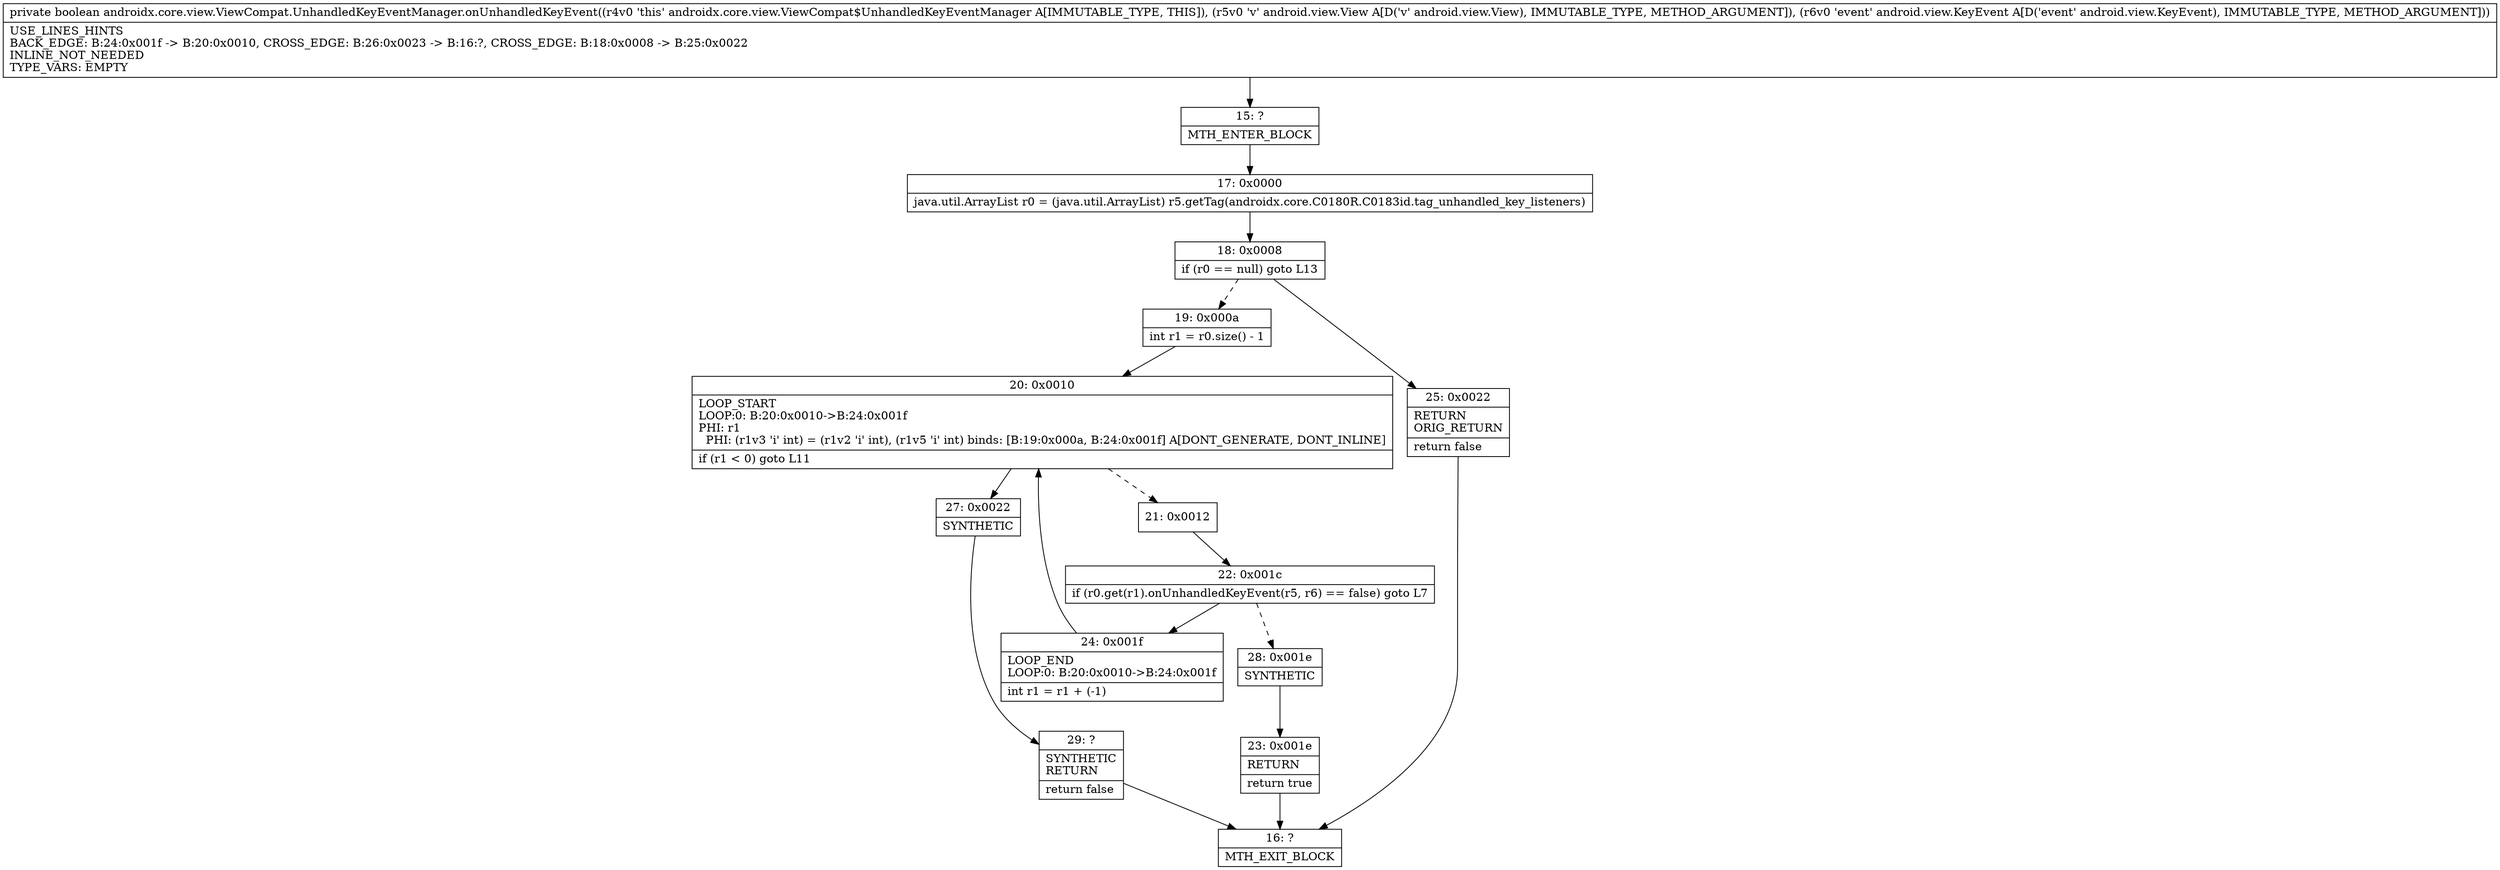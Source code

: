 digraph "CFG forandroidx.core.view.ViewCompat.UnhandledKeyEventManager.onUnhandledKeyEvent(Landroid\/view\/View;Landroid\/view\/KeyEvent;)Z" {
Node_15 [shape=record,label="{15\:\ ?|MTH_ENTER_BLOCK\l}"];
Node_17 [shape=record,label="{17\:\ 0x0000|java.util.ArrayList r0 = (java.util.ArrayList) r5.getTag(androidx.core.C0180R.C0183id.tag_unhandled_key_listeners)\l}"];
Node_18 [shape=record,label="{18\:\ 0x0008|if (r0 == null) goto L13\l}"];
Node_19 [shape=record,label="{19\:\ 0x000a|int r1 = r0.size() \- 1\l}"];
Node_20 [shape=record,label="{20\:\ 0x0010|LOOP_START\lLOOP:0: B:20:0x0010\-\>B:24:0x001f\lPHI: r1 \l  PHI: (r1v3 'i' int) = (r1v2 'i' int), (r1v5 'i' int) binds: [B:19:0x000a, B:24:0x001f] A[DONT_GENERATE, DONT_INLINE]\l|if (r1 \< 0) goto L11\l}"];
Node_21 [shape=record,label="{21\:\ 0x0012}"];
Node_22 [shape=record,label="{22\:\ 0x001c|if (r0.get(r1).onUnhandledKeyEvent(r5, r6) == false) goto L7\l}"];
Node_24 [shape=record,label="{24\:\ 0x001f|LOOP_END\lLOOP:0: B:20:0x0010\-\>B:24:0x001f\l|int r1 = r1 + (\-1)\l}"];
Node_28 [shape=record,label="{28\:\ 0x001e|SYNTHETIC\l}"];
Node_23 [shape=record,label="{23\:\ 0x001e|RETURN\l|return true\l}"];
Node_16 [shape=record,label="{16\:\ ?|MTH_EXIT_BLOCK\l}"];
Node_27 [shape=record,label="{27\:\ 0x0022|SYNTHETIC\l}"];
Node_29 [shape=record,label="{29\:\ ?|SYNTHETIC\lRETURN\l|return false\l}"];
Node_25 [shape=record,label="{25\:\ 0x0022|RETURN\lORIG_RETURN\l|return false\l}"];
MethodNode[shape=record,label="{private boolean androidx.core.view.ViewCompat.UnhandledKeyEventManager.onUnhandledKeyEvent((r4v0 'this' androidx.core.view.ViewCompat$UnhandledKeyEventManager A[IMMUTABLE_TYPE, THIS]), (r5v0 'v' android.view.View A[D('v' android.view.View), IMMUTABLE_TYPE, METHOD_ARGUMENT]), (r6v0 'event' android.view.KeyEvent A[D('event' android.view.KeyEvent), IMMUTABLE_TYPE, METHOD_ARGUMENT]))  | USE_LINES_HINTS\lBACK_EDGE: B:24:0x001f \-\> B:20:0x0010, CROSS_EDGE: B:26:0x0023 \-\> B:16:?, CROSS_EDGE: B:18:0x0008 \-\> B:25:0x0022\lINLINE_NOT_NEEDED\lTYPE_VARS: EMPTY\l}"];
MethodNode -> Node_15;Node_15 -> Node_17;
Node_17 -> Node_18;
Node_18 -> Node_19[style=dashed];
Node_18 -> Node_25;
Node_19 -> Node_20;
Node_20 -> Node_21[style=dashed];
Node_20 -> Node_27;
Node_21 -> Node_22;
Node_22 -> Node_24;
Node_22 -> Node_28[style=dashed];
Node_24 -> Node_20;
Node_28 -> Node_23;
Node_23 -> Node_16;
Node_27 -> Node_29;
Node_29 -> Node_16;
Node_25 -> Node_16;
}

